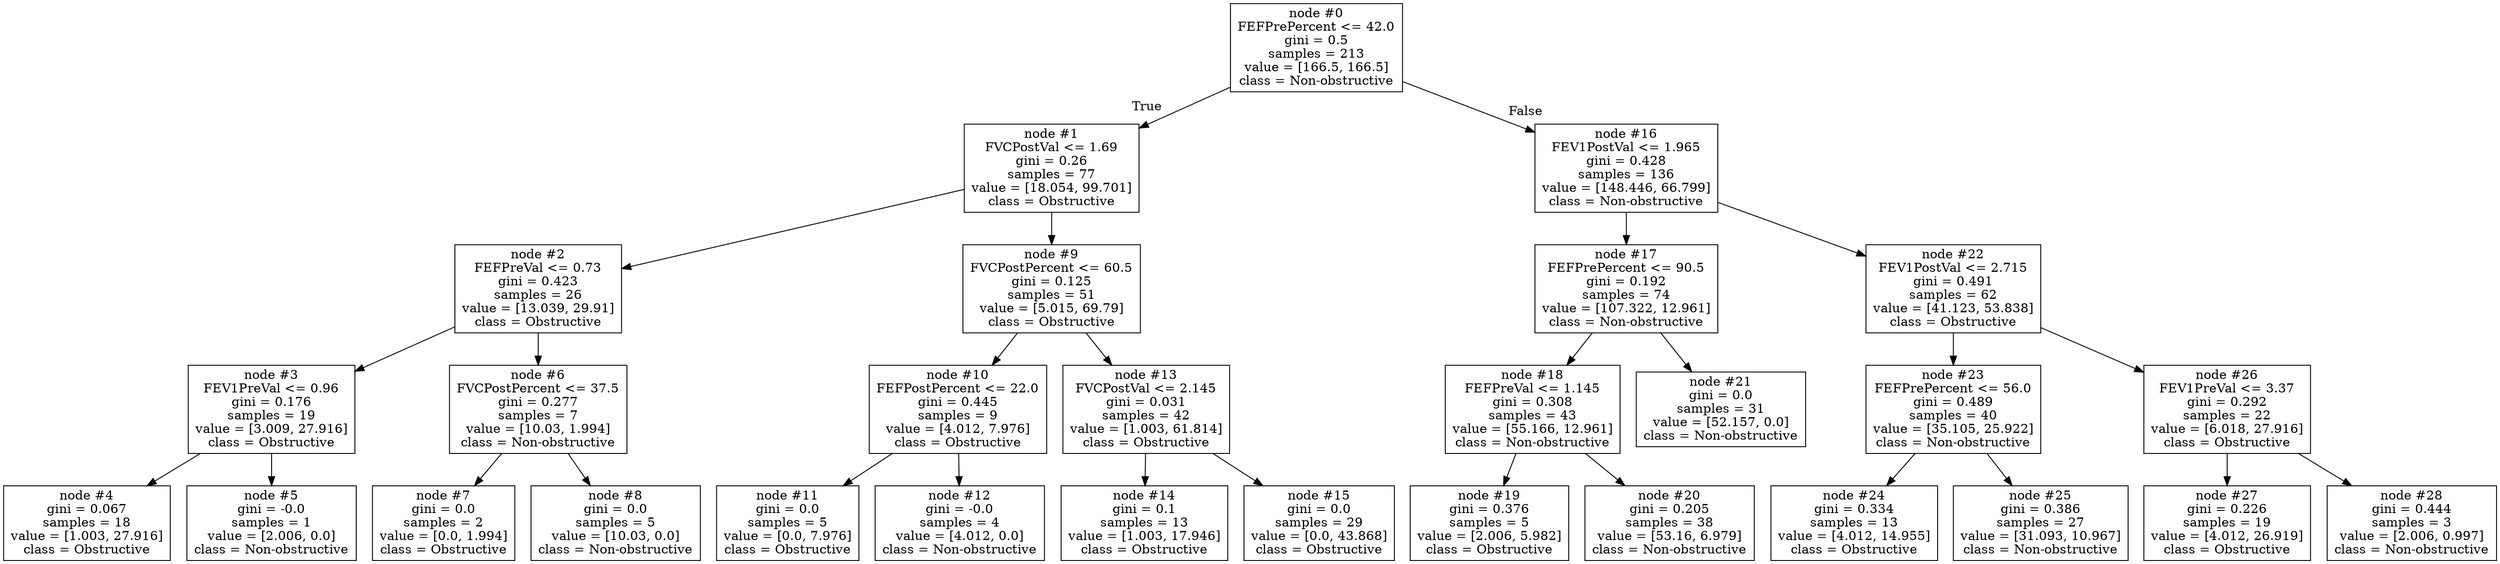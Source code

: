 digraph Tree {
node [shape=box] ;
0 [label="node #0\nFEFPrePercent <= 42.0\ngini = 0.5\nsamples = 213\nvalue = [166.5, 166.5]\nclass = Non-obstructive"] ;
1 [label="node #1\nFVCPostVal <= 1.69\ngini = 0.26\nsamples = 77\nvalue = [18.054, 99.701]\nclass = Obstructive"] ;
0 -> 1 [labeldistance=2.5, labelangle=45, headlabel="True"] ;
2 [label="node #2\nFEFPreVal <= 0.73\ngini = 0.423\nsamples = 26\nvalue = [13.039, 29.91]\nclass = Obstructive"] ;
1 -> 2 ;
3 [label="node #3\nFEV1PreVal <= 0.96\ngini = 0.176\nsamples = 19\nvalue = [3.009, 27.916]\nclass = Obstructive"] ;
2 -> 3 ;
4 [label="node #4\ngini = 0.067\nsamples = 18\nvalue = [1.003, 27.916]\nclass = Obstructive"] ;
3 -> 4 ;
5 [label="node #5\ngini = -0.0\nsamples = 1\nvalue = [2.006, 0.0]\nclass = Non-obstructive"] ;
3 -> 5 ;
6 [label="node #6\nFVCPostPercent <= 37.5\ngini = 0.277\nsamples = 7\nvalue = [10.03, 1.994]\nclass = Non-obstructive"] ;
2 -> 6 ;
7 [label="node #7\ngini = 0.0\nsamples = 2\nvalue = [0.0, 1.994]\nclass = Obstructive"] ;
6 -> 7 ;
8 [label="node #8\ngini = 0.0\nsamples = 5\nvalue = [10.03, 0.0]\nclass = Non-obstructive"] ;
6 -> 8 ;
9 [label="node #9\nFVCPostPercent <= 60.5\ngini = 0.125\nsamples = 51\nvalue = [5.015, 69.79]\nclass = Obstructive"] ;
1 -> 9 ;
10 [label="node #10\nFEFPostPercent <= 22.0\ngini = 0.445\nsamples = 9\nvalue = [4.012, 7.976]\nclass = Obstructive"] ;
9 -> 10 ;
11 [label="node #11\ngini = 0.0\nsamples = 5\nvalue = [0.0, 7.976]\nclass = Obstructive"] ;
10 -> 11 ;
12 [label="node #12\ngini = -0.0\nsamples = 4\nvalue = [4.012, 0.0]\nclass = Non-obstructive"] ;
10 -> 12 ;
13 [label="node #13\nFVCPostVal <= 2.145\ngini = 0.031\nsamples = 42\nvalue = [1.003, 61.814]\nclass = Obstructive"] ;
9 -> 13 ;
14 [label="node #14\ngini = 0.1\nsamples = 13\nvalue = [1.003, 17.946]\nclass = Obstructive"] ;
13 -> 14 ;
15 [label="node #15\ngini = 0.0\nsamples = 29\nvalue = [0.0, 43.868]\nclass = Obstructive"] ;
13 -> 15 ;
16 [label="node #16\nFEV1PostVal <= 1.965\ngini = 0.428\nsamples = 136\nvalue = [148.446, 66.799]\nclass = Non-obstructive"] ;
0 -> 16 [labeldistance=2.5, labelangle=-45, headlabel="False"] ;
17 [label="node #17\nFEFPrePercent <= 90.5\ngini = 0.192\nsamples = 74\nvalue = [107.322, 12.961]\nclass = Non-obstructive"] ;
16 -> 17 ;
18 [label="node #18\nFEFPreVal <= 1.145\ngini = 0.308\nsamples = 43\nvalue = [55.166, 12.961]\nclass = Non-obstructive"] ;
17 -> 18 ;
19 [label="node #19\ngini = 0.376\nsamples = 5\nvalue = [2.006, 5.982]\nclass = Obstructive"] ;
18 -> 19 ;
20 [label="node #20\ngini = 0.205\nsamples = 38\nvalue = [53.16, 6.979]\nclass = Non-obstructive"] ;
18 -> 20 ;
21 [label="node #21\ngini = 0.0\nsamples = 31\nvalue = [52.157, 0.0]\nclass = Non-obstructive"] ;
17 -> 21 ;
22 [label="node #22\nFEV1PostVal <= 2.715\ngini = 0.491\nsamples = 62\nvalue = [41.123, 53.838]\nclass = Obstructive"] ;
16 -> 22 ;
23 [label="node #23\nFEFPrePercent <= 56.0\ngini = 0.489\nsamples = 40\nvalue = [35.105, 25.922]\nclass = Non-obstructive"] ;
22 -> 23 ;
24 [label="node #24\ngini = 0.334\nsamples = 13\nvalue = [4.012, 14.955]\nclass = Obstructive"] ;
23 -> 24 ;
25 [label="node #25\ngini = 0.386\nsamples = 27\nvalue = [31.093, 10.967]\nclass = Non-obstructive"] ;
23 -> 25 ;
26 [label="node #26\nFEV1PreVal <= 3.37\ngini = 0.292\nsamples = 22\nvalue = [6.018, 27.916]\nclass = Obstructive"] ;
22 -> 26 ;
27 [label="node #27\ngini = 0.226\nsamples = 19\nvalue = [4.012, 26.919]\nclass = Obstructive"] ;
26 -> 27 ;
28 [label="node #28\ngini = 0.444\nsamples = 3\nvalue = [2.006, 0.997]\nclass = Non-obstructive"] ;
26 -> 28 ;
}